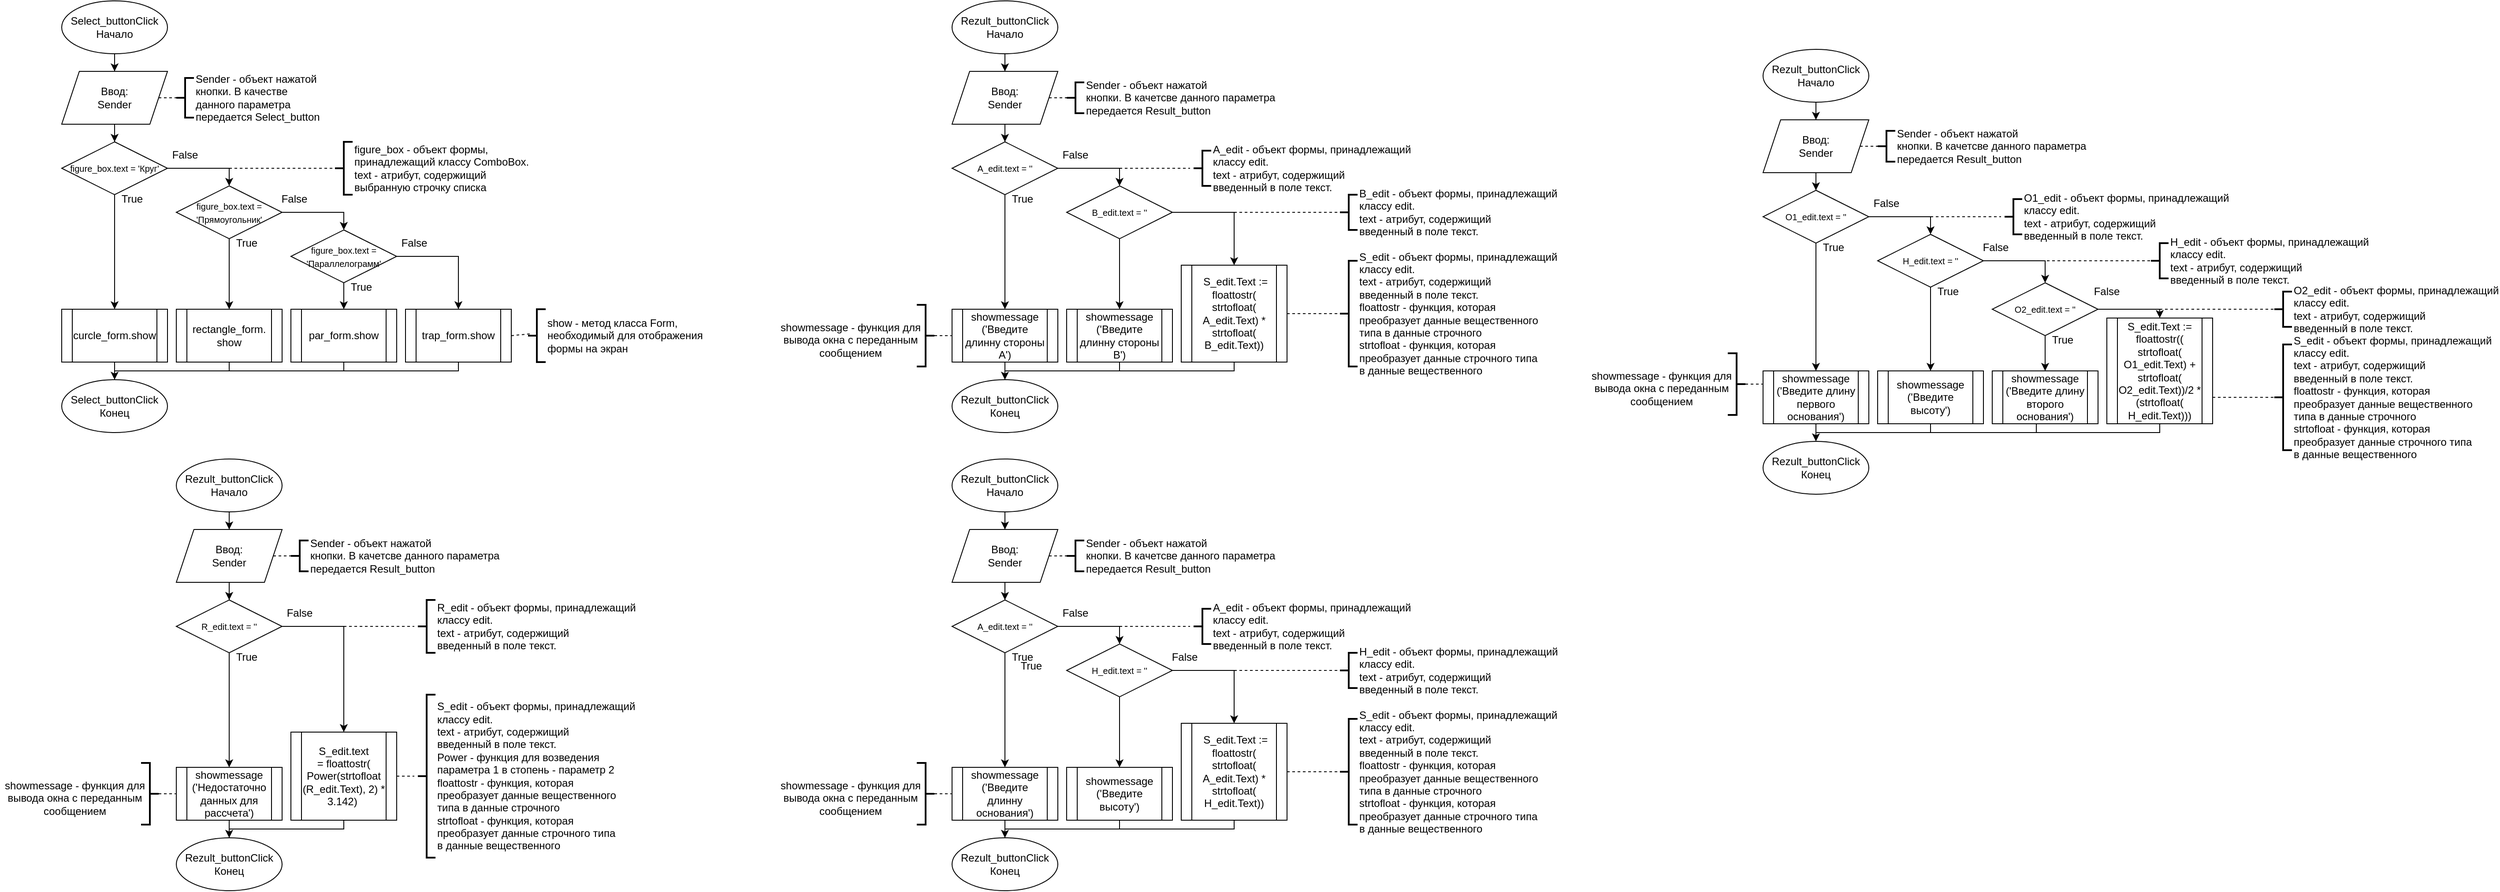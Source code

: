 <mxfile version="26.2.14">
  <diagram name="Страница — 1" id="cupCCccS1YEyiFri0duE">
    <mxGraphModel dx="1158" dy="689" grid="0" gridSize="10" guides="1" tooltips="1" connect="1" arrows="1" fold="1" page="0" pageScale="1" pageWidth="827" pageHeight="1169" math="0" shadow="0">
      <root>
        <mxCell id="0" />
        <mxCell id="1" parent="0" />
        <mxCell id="XNoCePa_uk9UZ-l07Zhv-4" value="" style="edgeStyle=orthogonalEdgeStyle;rounded=0;orthogonalLoop=1;jettySize=auto;html=1;" edge="1" parent="1" source="XNoCePa_uk9UZ-l07Zhv-1" target="XNoCePa_uk9UZ-l07Zhv-3">
          <mxGeometry relative="1" as="geometry" />
        </mxCell>
        <mxCell id="XNoCePa_uk9UZ-l07Zhv-1" value="Select_buttonClick&lt;div&gt;Начало&lt;/div&gt;" style="ellipse;whiteSpace=wrap;html=1;" vertex="1" parent="1">
          <mxGeometry x="80" y="40" width="120" height="60" as="geometry" />
        </mxCell>
        <mxCell id="XNoCePa_uk9UZ-l07Zhv-8" value="" style="edgeStyle=orthogonalEdgeStyle;rounded=0;orthogonalLoop=1;jettySize=auto;html=1;" edge="1" parent="1" source="XNoCePa_uk9UZ-l07Zhv-3" target="XNoCePa_uk9UZ-l07Zhv-7">
          <mxGeometry relative="1" as="geometry" />
        </mxCell>
        <mxCell id="XNoCePa_uk9UZ-l07Zhv-3" value="Ввод:&lt;div&gt;Sender&lt;/div&gt;" style="shape=parallelogram;perimeter=parallelogramPerimeter;whiteSpace=wrap;html=1;fixedSize=1;" vertex="1" parent="1">
          <mxGeometry x="80" y="120" width="120" height="60" as="geometry" />
        </mxCell>
        <mxCell id="XNoCePa_uk9UZ-l07Zhv-5" value="Sender - объект нажатой&lt;div&gt;кнопки. В качестве&lt;/div&gt;&lt;div&gt;данного параметра&amp;nbsp;&lt;/div&gt;&lt;div&gt;передается Select_button&lt;/div&gt;" style="strokeWidth=2;html=1;shape=mxgraph.flowchart.annotation_2;align=left;labelPosition=right;pointerEvents=1;" vertex="1" parent="1">
          <mxGeometry x="210" y="127.5" width="20" height="45" as="geometry" />
        </mxCell>
        <mxCell id="XNoCePa_uk9UZ-l07Zhv-6" value="" style="endArrow=none;dashed=1;html=1;rounded=0;exitX=1;exitY=0.5;exitDx=0;exitDy=0;entryX=0;entryY=0.5;entryDx=0;entryDy=0;entryPerimeter=0;" edge="1" parent="1" source="XNoCePa_uk9UZ-l07Zhv-3" target="XNoCePa_uk9UZ-l07Zhv-5">
          <mxGeometry width="50" height="50" relative="1" as="geometry">
            <mxPoint x="170" y="210" as="sourcePoint" />
            <mxPoint x="220" y="160" as="targetPoint" />
          </mxGeometry>
        </mxCell>
        <mxCell id="XNoCePa_uk9UZ-l07Zhv-7" value="&lt;font style=&quot;font-size: 10px;&quot;&gt;figure_box.text = &#39;Круг&#39;&lt;/font&gt;" style="rhombus;whiteSpace=wrap;html=1;" vertex="1" parent="1">
          <mxGeometry x="80" y="200" width="120" height="60" as="geometry" />
        </mxCell>
        <mxCell id="XNoCePa_uk9UZ-l07Zhv-20" value="" style="edgeStyle=orthogonalEdgeStyle;rounded=0;orthogonalLoop=1;jettySize=auto;html=1;" edge="1" parent="1" source="XNoCePa_uk9UZ-l07Zhv-11" target="XNoCePa_uk9UZ-l07Zhv-18">
          <mxGeometry relative="1" as="geometry" />
        </mxCell>
        <mxCell id="XNoCePa_uk9UZ-l07Zhv-11" value="&lt;font style=&quot;font-size: 10px;&quot;&gt;figure_box.text = &#39;Прямоугольник&#39;&lt;/font&gt;" style="rhombus;whiteSpace=wrap;html=1;" vertex="1" parent="1">
          <mxGeometry x="210" y="250" width="120" height="60" as="geometry" />
        </mxCell>
        <mxCell id="XNoCePa_uk9UZ-l07Zhv-21" value="" style="edgeStyle=orthogonalEdgeStyle;rounded=0;orthogonalLoop=1;jettySize=auto;html=1;" edge="1" parent="1" source="XNoCePa_uk9UZ-l07Zhv-12" target="XNoCePa_uk9UZ-l07Zhv-14">
          <mxGeometry relative="1" as="geometry" />
        </mxCell>
        <mxCell id="XNoCePa_uk9UZ-l07Zhv-12" value="&lt;font style=&quot;font-size: 10px;&quot;&gt;figure_box.text = &#39;Параллелограмм&#39;&lt;/font&gt;" style="rhombus;whiteSpace=wrap;html=1;" vertex="1" parent="1">
          <mxGeometry x="340" y="300" width="120" height="60" as="geometry" />
        </mxCell>
        <mxCell id="XNoCePa_uk9UZ-l07Zhv-14" value="par_form.show" style="shape=process;whiteSpace=wrap;html=1;backgroundOutline=1;" vertex="1" parent="1">
          <mxGeometry x="340" y="390" width="120" height="60" as="geometry" />
        </mxCell>
        <mxCell id="XNoCePa_uk9UZ-l07Zhv-15" value="" style="endArrow=classic;html=1;rounded=0;entryX=0.5;entryY=0;entryDx=0;entryDy=0;exitX=1;exitY=0.5;exitDx=0;exitDy=0;" edge="1" parent="1" source="XNoCePa_uk9UZ-l07Zhv-7" target="XNoCePa_uk9UZ-l07Zhv-11">
          <mxGeometry width="50" height="50" relative="1" as="geometry">
            <mxPoint x="210" y="230" as="sourcePoint" />
            <mxPoint x="260" y="180" as="targetPoint" />
            <Array as="points">
              <mxPoint x="270" y="230" />
            </Array>
          </mxGeometry>
        </mxCell>
        <mxCell id="XNoCePa_uk9UZ-l07Zhv-16" value="" style="endArrow=classic;html=1;rounded=0;entryX=0.5;entryY=0;entryDx=0;entryDy=0;exitX=1;exitY=0.5;exitDx=0;exitDy=0;" edge="1" parent="1" source="XNoCePa_uk9UZ-l07Zhv-11" target="XNoCePa_uk9UZ-l07Zhv-12">
          <mxGeometry width="50" height="50" relative="1" as="geometry">
            <mxPoint x="340" y="280" as="sourcePoint" />
            <mxPoint x="390" y="230" as="targetPoint" />
            <Array as="points">
              <mxPoint x="400" y="280" />
            </Array>
          </mxGeometry>
        </mxCell>
        <mxCell id="XNoCePa_uk9UZ-l07Zhv-17" value="trap_form.show" style="shape=process;whiteSpace=wrap;html=1;backgroundOutline=1;" vertex="1" parent="1">
          <mxGeometry x="470" y="390" width="120" height="60" as="geometry" />
        </mxCell>
        <mxCell id="XNoCePa_uk9UZ-l07Zhv-18" value="rectangle_form.&lt;div&gt;show&lt;/div&gt;" style="shape=process;whiteSpace=wrap;html=1;backgroundOutline=1;" vertex="1" parent="1">
          <mxGeometry x="210" y="390" width="120" height="60" as="geometry" />
        </mxCell>
        <mxCell id="XNoCePa_uk9UZ-l07Zhv-31" value="" style="edgeStyle=orthogonalEdgeStyle;rounded=0;orthogonalLoop=1;jettySize=auto;html=1;" edge="1" parent="1" source="XNoCePa_uk9UZ-l07Zhv-19" target="XNoCePa_uk9UZ-l07Zhv-30">
          <mxGeometry relative="1" as="geometry" />
        </mxCell>
        <mxCell id="XNoCePa_uk9UZ-l07Zhv-19" value="curcle_form.show" style="shape=process;whiteSpace=wrap;html=1;backgroundOutline=1;" vertex="1" parent="1">
          <mxGeometry x="80" y="390" width="120" height="60" as="geometry" />
        </mxCell>
        <mxCell id="XNoCePa_uk9UZ-l07Zhv-22" value="" style="endArrow=classic;html=1;rounded=0;entryX=0.5;entryY=0;entryDx=0;entryDy=0;" edge="1" parent="1" target="XNoCePa_uk9UZ-l07Zhv-19">
          <mxGeometry width="50" height="50" relative="1" as="geometry">
            <mxPoint x="140" y="260" as="sourcePoint" />
            <mxPoint x="190" y="210" as="targetPoint" />
          </mxGeometry>
        </mxCell>
        <mxCell id="XNoCePa_uk9UZ-l07Zhv-23" value="" style="endArrow=classic;html=1;rounded=0;entryX=0.5;entryY=0;entryDx=0;entryDy=0;" edge="1" parent="1" target="XNoCePa_uk9UZ-l07Zhv-17">
          <mxGeometry width="50" height="50" relative="1" as="geometry">
            <mxPoint x="460" y="330" as="sourcePoint" />
            <mxPoint x="510" y="280" as="targetPoint" />
            <Array as="points">
              <mxPoint x="530" y="330" />
            </Array>
          </mxGeometry>
        </mxCell>
        <mxCell id="XNoCePa_uk9UZ-l07Zhv-24" value="True" style="text;html=1;align=center;verticalAlign=middle;whiteSpace=wrap;rounded=0;" vertex="1" parent="1">
          <mxGeometry x="130" y="250" width="60" height="30" as="geometry" />
        </mxCell>
        <mxCell id="XNoCePa_uk9UZ-l07Zhv-25" value="True" style="text;html=1;align=center;verticalAlign=middle;whiteSpace=wrap;rounded=0;" vertex="1" parent="1">
          <mxGeometry x="260" y="300" width="60" height="30" as="geometry" />
        </mxCell>
        <mxCell id="XNoCePa_uk9UZ-l07Zhv-26" value="True" style="text;html=1;align=center;verticalAlign=middle;whiteSpace=wrap;rounded=0;" vertex="1" parent="1">
          <mxGeometry x="390" y="350" width="60" height="30" as="geometry" />
        </mxCell>
        <mxCell id="XNoCePa_uk9UZ-l07Zhv-27" value="False" style="text;html=1;align=center;verticalAlign=middle;whiteSpace=wrap;rounded=0;" vertex="1" parent="1">
          <mxGeometry x="190" y="200" width="60" height="30" as="geometry" />
        </mxCell>
        <mxCell id="XNoCePa_uk9UZ-l07Zhv-28" value="False" style="text;html=1;align=center;verticalAlign=middle;whiteSpace=wrap;rounded=0;" vertex="1" parent="1">
          <mxGeometry x="314" y="250" width="60" height="30" as="geometry" />
        </mxCell>
        <mxCell id="XNoCePa_uk9UZ-l07Zhv-29" value="False" style="text;html=1;align=center;verticalAlign=middle;whiteSpace=wrap;rounded=0;" vertex="1" parent="1">
          <mxGeometry x="450" y="300" width="60" height="30" as="geometry" />
        </mxCell>
        <mxCell id="XNoCePa_uk9UZ-l07Zhv-30" value="Select_buttonClick&lt;div&gt;Конец&lt;/div&gt;" style="ellipse;whiteSpace=wrap;html=1;" vertex="1" parent="1">
          <mxGeometry x="80" y="470" width="120" height="60" as="geometry" />
        </mxCell>
        <mxCell id="XNoCePa_uk9UZ-l07Zhv-32" value="" style="endArrow=none;html=1;rounded=0;" edge="1" parent="1">
          <mxGeometry width="50" height="50" relative="1" as="geometry">
            <mxPoint x="140" y="460" as="sourcePoint" />
            <mxPoint x="530" y="450" as="targetPoint" />
            <Array as="points">
              <mxPoint x="530" y="460" />
            </Array>
          </mxGeometry>
        </mxCell>
        <mxCell id="XNoCePa_uk9UZ-l07Zhv-33" value="" style="endArrow=none;html=1;rounded=0;" edge="1" parent="1">
          <mxGeometry width="50" height="50" relative="1" as="geometry">
            <mxPoint x="270" y="460" as="sourcePoint" />
            <mxPoint x="270" y="450" as="targetPoint" />
          </mxGeometry>
        </mxCell>
        <mxCell id="XNoCePa_uk9UZ-l07Zhv-34" value="" style="endArrow=none;html=1;rounded=0;" edge="1" parent="1">
          <mxGeometry width="50" height="50" relative="1" as="geometry">
            <mxPoint x="400" y="460" as="sourcePoint" />
            <mxPoint x="400" y="450" as="targetPoint" />
          </mxGeometry>
        </mxCell>
        <mxCell id="XNoCePa_uk9UZ-l07Zhv-35" value="figure_box - объект формы,&amp;nbsp;&lt;div&gt;&lt;span style=&quot;background-color: transparent; color: light-dark(rgb(0, 0, 0), rgb(255, 255, 255));&quot;&gt;принадлежащий классу ComboBox.&lt;/span&gt;&lt;div&gt;text - атрибут, содержищий&lt;/div&gt;&lt;div&gt;выбранную строчку списка&lt;/div&gt;&lt;/div&gt;" style="strokeWidth=2;html=1;shape=mxgraph.flowchart.annotation_2;align=left;labelPosition=right;pointerEvents=1;" vertex="1" parent="1">
          <mxGeometry x="390" y="200" width="20" height="60" as="geometry" />
        </mxCell>
        <mxCell id="XNoCePa_uk9UZ-l07Zhv-36" value="" style="endArrow=none;dashed=1;html=1;rounded=0;" edge="1" parent="1">
          <mxGeometry width="50" height="50" relative="1" as="geometry">
            <mxPoint x="270" y="230" as="sourcePoint" />
            <mxPoint x="390" y="230" as="targetPoint" />
          </mxGeometry>
        </mxCell>
        <mxCell id="XNoCePa_uk9UZ-l07Zhv-37" value="show - метод класса Form,&lt;div&gt;необходимый для отображения&lt;/div&gt;&lt;div&gt;формы на экран&lt;/div&gt;" style="strokeWidth=2;html=1;shape=mxgraph.flowchart.annotation_2;align=left;labelPosition=right;pointerEvents=1;" vertex="1" parent="1">
          <mxGeometry x="609" y="390" width="20" height="60" as="geometry" />
        </mxCell>
        <mxCell id="XNoCePa_uk9UZ-l07Zhv-38" value="" style="edgeStyle=orthogonalEdgeStyle;rounded=0;orthogonalLoop=1;jettySize=auto;html=1;" edge="1" parent="1" source="XNoCePa_uk9UZ-l07Zhv-39" target="XNoCePa_uk9UZ-l07Zhv-41">
          <mxGeometry relative="1" as="geometry" />
        </mxCell>
        <mxCell id="XNoCePa_uk9UZ-l07Zhv-39" value="Rezult_buttonClick&lt;br&gt;&lt;div&gt;Начало&lt;/div&gt;" style="ellipse;whiteSpace=wrap;html=1;" vertex="1" parent="1">
          <mxGeometry x="210" y="560" width="120" height="60" as="geometry" />
        </mxCell>
        <mxCell id="XNoCePa_uk9UZ-l07Zhv-40" value="" style="edgeStyle=orthogonalEdgeStyle;rounded=0;orthogonalLoop=1;jettySize=auto;html=1;" edge="1" parent="1" source="XNoCePa_uk9UZ-l07Zhv-41" target="XNoCePa_uk9UZ-l07Zhv-44">
          <mxGeometry relative="1" as="geometry" />
        </mxCell>
        <mxCell id="XNoCePa_uk9UZ-l07Zhv-41" value="Ввод:&lt;div&gt;Sender&lt;/div&gt;" style="shape=parallelogram;perimeter=parallelogramPerimeter;whiteSpace=wrap;html=1;fixedSize=1;" vertex="1" parent="1">
          <mxGeometry x="210" y="640" width="120" height="60" as="geometry" />
        </mxCell>
        <mxCell id="XNoCePa_uk9UZ-l07Zhv-42" value="Sender - объект нажатой&lt;div&gt;кнопки. В качетсве данного параметра&amp;nbsp;&lt;/div&gt;&lt;div&gt;передается Result_button&lt;/div&gt;" style="strokeWidth=2;html=1;shape=mxgraph.flowchart.annotation_2;align=left;labelPosition=right;pointerEvents=1;" vertex="1" parent="1">
          <mxGeometry x="340" y="652.5" width="20" height="35" as="geometry" />
        </mxCell>
        <mxCell id="XNoCePa_uk9UZ-l07Zhv-43" value="" style="endArrow=none;dashed=1;html=1;rounded=0;exitX=1;exitY=0.5;exitDx=0;exitDy=0;entryX=0;entryY=0.5;entryDx=0;entryDy=0;entryPerimeter=0;" edge="1" parent="1" source="XNoCePa_uk9UZ-l07Zhv-41" target="XNoCePa_uk9UZ-l07Zhv-42">
          <mxGeometry width="50" height="50" relative="1" as="geometry">
            <mxPoint x="300" y="730" as="sourcePoint" />
            <mxPoint x="350" y="680" as="targetPoint" />
          </mxGeometry>
        </mxCell>
        <mxCell id="XNoCePa_uk9UZ-l07Zhv-44" value="&lt;font style=&quot;font-size: 10px;&quot;&gt;R_edit.text = &#39;&#39;&lt;/font&gt;" style="rhombus;whiteSpace=wrap;html=1;" vertex="1" parent="1">
          <mxGeometry x="210" y="720" width="120" height="60" as="geometry" />
        </mxCell>
        <mxCell id="XNoCePa_uk9UZ-l07Zhv-53" value="S_edit.text =&amp;nbsp;floattostr(&lt;div&gt;Power(strtofloat&lt;/div&gt;&lt;div&gt;(R_edit.Text), 2) * 3.142)&amp;nbsp;&lt;/div&gt;" style="shape=process;whiteSpace=wrap;html=1;backgroundOutline=1;" vertex="1" parent="1">
          <mxGeometry x="340" y="870" width="120" height="100" as="geometry" />
        </mxCell>
        <mxCell id="XNoCePa_uk9UZ-l07Zhv-54" value="" style="edgeStyle=orthogonalEdgeStyle;rounded=0;orthogonalLoop=1;jettySize=auto;html=1;" edge="1" parent="1" source="XNoCePa_uk9UZ-l07Zhv-55" target="XNoCePa_uk9UZ-l07Zhv-64">
          <mxGeometry relative="1" as="geometry" />
        </mxCell>
        <mxCell id="XNoCePa_uk9UZ-l07Zhv-55" value="showmessage&lt;div&gt;(&#39;Недостаточно данных для рассчета&#39;)&lt;/div&gt;" style="shape=process;whiteSpace=wrap;html=1;backgroundOutline=1;" vertex="1" parent="1">
          <mxGeometry x="210" y="910" width="120" height="60" as="geometry" />
        </mxCell>
        <mxCell id="XNoCePa_uk9UZ-l07Zhv-56" value="" style="endArrow=classic;html=1;rounded=0;entryX=0.5;entryY=0;entryDx=0;entryDy=0;" edge="1" parent="1" target="XNoCePa_uk9UZ-l07Zhv-55">
          <mxGeometry width="50" height="50" relative="1" as="geometry">
            <mxPoint x="270" y="780" as="sourcePoint" />
            <mxPoint x="320" y="730" as="targetPoint" />
          </mxGeometry>
        </mxCell>
        <mxCell id="XNoCePa_uk9UZ-l07Zhv-58" value="True" style="text;html=1;align=center;verticalAlign=middle;whiteSpace=wrap;rounded=0;" vertex="1" parent="1">
          <mxGeometry x="260" y="770" width="60" height="30" as="geometry" />
        </mxCell>
        <mxCell id="XNoCePa_uk9UZ-l07Zhv-61" value="False" style="text;html=1;align=center;verticalAlign=middle;whiteSpace=wrap;rounded=0;" vertex="1" parent="1">
          <mxGeometry x="320" y="720" width="60" height="30" as="geometry" />
        </mxCell>
        <mxCell id="XNoCePa_uk9UZ-l07Zhv-64" value="Rezult_buttonClick&lt;br&gt;&lt;div&gt;Конец&lt;/div&gt;" style="ellipse;whiteSpace=wrap;html=1;" vertex="1" parent="1">
          <mxGeometry x="210" y="990" width="120" height="60" as="geometry" />
        </mxCell>
        <mxCell id="XNoCePa_uk9UZ-l07Zhv-66" value="" style="endArrow=none;html=1;rounded=0;" edge="1" parent="1">
          <mxGeometry width="50" height="50" relative="1" as="geometry">
            <mxPoint x="270" y="980" as="sourcePoint" />
            <mxPoint x="400" y="970" as="targetPoint" />
            <Array as="points">
              <mxPoint x="400" y="980" />
            </Array>
          </mxGeometry>
        </mxCell>
        <mxCell id="XNoCePa_uk9UZ-l07Zhv-71" value="&lt;div&gt;R_edit - объект формы, принадлежащий&lt;/div&gt;&lt;div&gt;классу edit.&lt;/div&gt;&lt;div&gt;text - атрибут, содержищий&lt;/div&gt;&lt;div&gt;введенный в поле текст.&lt;/div&gt;" style="strokeWidth=2;html=1;shape=mxgraph.flowchart.annotation_2;align=left;labelPosition=right;pointerEvents=1;" vertex="1" parent="1">
          <mxGeometry x="484" y="720" width="20" height="60" as="geometry" />
        </mxCell>
        <mxCell id="XNoCePa_uk9UZ-l07Zhv-72" value="" style="endArrow=none;dashed=1;html=1;rounded=0;" edge="1" parent="1">
          <mxGeometry width="50" height="50" relative="1" as="geometry">
            <mxPoint x="400" y="750" as="sourcePoint" />
            <mxPoint x="480" y="750" as="targetPoint" />
          </mxGeometry>
        </mxCell>
        <mxCell id="XNoCePa_uk9UZ-l07Zhv-73" value="" style="endArrow=classic;html=1;rounded=0;entryX=0.5;entryY=0;entryDx=0;entryDy=0;" edge="1" parent="1" target="XNoCePa_uk9UZ-l07Zhv-53">
          <mxGeometry width="50" height="50" relative="1" as="geometry">
            <mxPoint x="330" y="750" as="sourcePoint" />
            <mxPoint x="380" y="700" as="targetPoint" />
            <Array as="points">
              <mxPoint x="400" y="750" />
            </Array>
          </mxGeometry>
        </mxCell>
        <mxCell id="XNoCePa_uk9UZ-l07Zhv-75" value="&lt;div&gt;S_edit - объект формы, принадлежащий&lt;/div&gt;&lt;div&gt;классу edit.&lt;/div&gt;&lt;div&gt;text - атрибут, содержищий&lt;/div&gt;&lt;div&gt;введенный в поле текст.&lt;/div&gt;&lt;div&gt;Power - функция для возведения&lt;/div&gt;&lt;div&gt;параметра 1 в стопень - параметр 2&lt;/div&gt;&lt;div&gt;floattostr - функция, которая&lt;/div&gt;&lt;div&gt;преобразует данные вещественного&lt;/div&gt;&lt;div&gt;типа в данные строчного&lt;/div&gt;&lt;div&gt;strtofloat - функция, которая&lt;/div&gt;&lt;div&gt;преобразует данные строчного типа&lt;/div&gt;&lt;div&gt;в данные вещественного&lt;/div&gt;" style="strokeWidth=2;html=1;shape=mxgraph.flowchart.annotation_2;align=left;labelPosition=right;pointerEvents=1;" vertex="1" parent="1">
          <mxGeometry x="484" y="827.5" width="20" height="185" as="geometry" />
        </mxCell>
        <mxCell id="XNoCePa_uk9UZ-l07Zhv-76" value="" style="endArrow=none;dashed=1;html=1;rounded=0;exitX=1;exitY=0.5;exitDx=0;exitDy=0;" edge="1" parent="1" source="XNoCePa_uk9UZ-l07Zhv-53">
          <mxGeometry width="50" height="50" relative="1" as="geometry">
            <mxPoint x="430" y="970" as="sourcePoint" />
            <mxPoint x="480" y="920" as="targetPoint" />
          </mxGeometry>
        </mxCell>
        <mxCell id="XNoCePa_uk9UZ-l07Zhv-78" value="" style="strokeWidth=2;html=1;shape=mxgraph.flowchart.annotation_2;align=left;labelPosition=right;pointerEvents=1;direction=west;" vertex="1" parent="1">
          <mxGeometry x="170" y="905" width="20" height="70" as="geometry" />
        </mxCell>
        <mxCell id="XNoCePa_uk9UZ-l07Zhv-79" value="" style="endArrow=none;dashed=1;html=1;rounded=0;exitX=0;exitY=0.5;exitDx=0;exitDy=0;exitPerimeter=0;" edge="1" parent="1" source="XNoCePa_uk9UZ-l07Zhv-78">
          <mxGeometry width="50" height="50" relative="1" as="geometry">
            <mxPoint x="160" y="990" as="sourcePoint" />
            <mxPoint x="210" y="940" as="targetPoint" />
          </mxGeometry>
        </mxCell>
        <mxCell id="XNoCePa_uk9UZ-l07Zhv-80" value="showmessage - функция для вывода окна с переданным сообщением" style="text;html=1;align=center;verticalAlign=middle;whiteSpace=wrap;rounded=0;" vertex="1" parent="1">
          <mxGeometry x="10" y="915" width="170" height="60" as="geometry" />
        </mxCell>
        <mxCell id="XNoCePa_uk9UZ-l07Zhv-83" value="" style="edgeStyle=orthogonalEdgeStyle;rounded=0;orthogonalLoop=1;jettySize=auto;html=1;" edge="1" parent="1" source="XNoCePa_uk9UZ-l07Zhv-84" target="XNoCePa_uk9UZ-l07Zhv-86">
          <mxGeometry relative="1" as="geometry" />
        </mxCell>
        <mxCell id="XNoCePa_uk9UZ-l07Zhv-84" value="Rezult_buttonClick&lt;br&gt;&lt;div&gt;Начало&lt;/div&gt;" style="ellipse;whiteSpace=wrap;html=1;" vertex="1" parent="1">
          <mxGeometry x="1090" y="40" width="120" height="60" as="geometry" />
        </mxCell>
        <mxCell id="XNoCePa_uk9UZ-l07Zhv-85" value="" style="edgeStyle=orthogonalEdgeStyle;rounded=0;orthogonalLoop=1;jettySize=auto;html=1;" edge="1" parent="1" source="XNoCePa_uk9UZ-l07Zhv-86" target="XNoCePa_uk9UZ-l07Zhv-89">
          <mxGeometry relative="1" as="geometry" />
        </mxCell>
        <mxCell id="XNoCePa_uk9UZ-l07Zhv-86" value="Ввод:&lt;div&gt;Sender&lt;/div&gt;" style="shape=parallelogram;perimeter=parallelogramPerimeter;whiteSpace=wrap;html=1;fixedSize=1;" vertex="1" parent="1">
          <mxGeometry x="1090" y="120" width="120" height="60" as="geometry" />
        </mxCell>
        <mxCell id="XNoCePa_uk9UZ-l07Zhv-87" value="Sender - объект нажатой&lt;div&gt;кнопки. В качетсве данного параметра&amp;nbsp;&lt;/div&gt;&lt;div&gt;передается Result_button&lt;/div&gt;" style="strokeWidth=2;html=1;shape=mxgraph.flowchart.annotation_2;align=left;labelPosition=right;pointerEvents=1;" vertex="1" parent="1">
          <mxGeometry x="1220" y="132.5" width="20" height="35" as="geometry" />
        </mxCell>
        <mxCell id="XNoCePa_uk9UZ-l07Zhv-88" value="" style="endArrow=none;dashed=1;html=1;rounded=0;exitX=1;exitY=0.5;exitDx=0;exitDy=0;entryX=0;entryY=0.5;entryDx=0;entryDy=0;entryPerimeter=0;" edge="1" parent="1" source="XNoCePa_uk9UZ-l07Zhv-86" target="XNoCePa_uk9UZ-l07Zhv-87">
          <mxGeometry width="50" height="50" relative="1" as="geometry">
            <mxPoint x="1180" y="210" as="sourcePoint" />
            <mxPoint x="1230" y="160" as="targetPoint" />
          </mxGeometry>
        </mxCell>
        <mxCell id="XNoCePa_uk9UZ-l07Zhv-89" value="&lt;font style=&quot;font-size: 10px;&quot;&gt;A_edit.text = &#39;&#39;&lt;/font&gt;" style="rhombus;whiteSpace=wrap;html=1;" vertex="1" parent="1">
          <mxGeometry x="1090" y="200" width="120" height="60" as="geometry" />
        </mxCell>
        <mxCell id="XNoCePa_uk9UZ-l07Zhv-91" value="" style="edgeStyle=orthogonalEdgeStyle;rounded=0;orthogonalLoop=1;jettySize=auto;html=1;" edge="1" parent="1" source="XNoCePa_uk9UZ-l07Zhv-92" target="XNoCePa_uk9UZ-l07Zhv-96">
          <mxGeometry relative="1" as="geometry" />
        </mxCell>
        <mxCell id="XNoCePa_uk9UZ-l07Zhv-92" value="showmessage&lt;div&gt;(&#39;Введите длинну стороны А&#39;)&lt;/div&gt;" style="shape=process;whiteSpace=wrap;html=1;backgroundOutline=1;" vertex="1" parent="1">
          <mxGeometry x="1090" y="390" width="120" height="60" as="geometry" />
        </mxCell>
        <mxCell id="XNoCePa_uk9UZ-l07Zhv-93" value="" style="endArrow=classic;html=1;rounded=0;entryX=0.5;entryY=0;entryDx=0;entryDy=0;" edge="1" parent="1" target="XNoCePa_uk9UZ-l07Zhv-92">
          <mxGeometry width="50" height="50" relative="1" as="geometry">
            <mxPoint x="1150" y="260" as="sourcePoint" />
            <mxPoint x="1200" y="210" as="targetPoint" />
          </mxGeometry>
        </mxCell>
        <mxCell id="XNoCePa_uk9UZ-l07Zhv-94" value="True" style="text;html=1;align=center;verticalAlign=middle;whiteSpace=wrap;rounded=0;" vertex="1" parent="1">
          <mxGeometry x="1140" y="250" width="60" height="30" as="geometry" />
        </mxCell>
        <mxCell id="XNoCePa_uk9UZ-l07Zhv-95" value="False" style="text;html=1;align=center;verticalAlign=middle;whiteSpace=wrap;rounded=0;" vertex="1" parent="1">
          <mxGeometry x="1200" y="200" width="60" height="30" as="geometry" />
        </mxCell>
        <mxCell id="XNoCePa_uk9UZ-l07Zhv-96" value="Rezult_buttonClick&lt;br&gt;&lt;div&gt;Конец&lt;/div&gt;" style="ellipse;whiteSpace=wrap;html=1;" vertex="1" parent="1">
          <mxGeometry x="1090" y="470" width="120" height="60" as="geometry" />
        </mxCell>
        <mxCell id="XNoCePa_uk9UZ-l07Zhv-97" value="" style="endArrow=none;html=1;rounded=0;" edge="1" parent="1">
          <mxGeometry width="50" height="50" relative="1" as="geometry">
            <mxPoint x="1150" y="460" as="sourcePoint" />
            <mxPoint x="1280" y="450" as="targetPoint" />
            <Array as="points">
              <mxPoint x="1280" y="460" />
            </Array>
          </mxGeometry>
        </mxCell>
        <mxCell id="XNoCePa_uk9UZ-l07Zhv-98" value="&lt;div&gt;A_edit - объект формы, принадлежащий&lt;/div&gt;&lt;div&gt;классу edit.&lt;/div&gt;&lt;div&gt;text - атрибут, содержищий&lt;/div&gt;&lt;div&gt;введенный в поле текст.&lt;/div&gt;" style="strokeWidth=2;html=1;shape=mxgraph.flowchart.annotation_2;align=left;labelPosition=right;pointerEvents=1;" vertex="1" parent="1">
          <mxGeometry x="1364" y="210" width="20" height="40" as="geometry" />
        </mxCell>
        <mxCell id="XNoCePa_uk9UZ-l07Zhv-99" value="" style="endArrow=none;dashed=1;html=1;rounded=0;" edge="1" parent="1">
          <mxGeometry width="50" height="50" relative="1" as="geometry">
            <mxPoint x="1280" y="230" as="sourcePoint" />
            <mxPoint x="1360" y="230" as="targetPoint" />
          </mxGeometry>
        </mxCell>
        <mxCell id="XNoCePa_uk9UZ-l07Zhv-100" value="" style="endArrow=classic;html=1;rounded=0;" edge="1" parent="1">
          <mxGeometry width="50" height="50" relative="1" as="geometry">
            <mxPoint x="1210" y="230" as="sourcePoint" />
            <mxPoint x="1280" y="250" as="targetPoint" />
            <Array as="points">
              <mxPoint x="1280" y="230" />
            </Array>
          </mxGeometry>
        </mxCell>
        <mxCell id="XNoCePa_uk9UZ-l07Zhv-101" value="&lt;div&gt;S_edit - объект формы, принадлежащий&lt;/div&gt;&lt;div&gt;классу edit.&lt;/div&gt;&lt;div&gt;text - атрибут, содержищий&lt;/div&gt;&lt;div&gt;введенный в поле текст.&lt;/div&gt;&lt;div&gt;floattostr - функция, которая&lt;/div&gt;&lt;div&gt;преобразует данные вещественного&lt;/div&gt;&lt;div&gt;типа в данные строчного&lt;/div&gt;&lt;div&gt;strtofloat - функция, которая&lt;/div&gt;&lt;div&gt;преобразует данные строчного типа&lt;/div&gt;&lt;div&gt;в данные вещественного&lt;/div&gt;" style="strokeWidth=2;html=1;shape=mxgraph.flowchart.annotation_2;align=left;labelPosition=right;pointerEvents=1;" vertex="1" parent="1">
          <mxGeometry x="1530" y="335" width="20" height="120" as="geometry" />
        </mxCell>
        <mxCell id="XNoCePa_uk9UZ-l07Zhv-103" value="" style="strokeWidth=2;html=1;shape=mxgraph.flowchart.annotation_2;align=left;labelPosition=right;pointerEvents=1;direction=west;" vertex="1" parent="1">
          <mxGeometry x="1050" y="385" width="20" height="70" as="geometry" />
        </mxCell>
        <mxCell id="XNoCePa_uk9UZ-l07Zhv-104" value="" style="endArrow=none;dashed=1;html=1;rounded=0;exitX=0;exitY=0.5;exitDx=0;exitDy=0;exitPerimeter=0;" edge="1" parent="1" source="XNoCePa_uk9UZ-l07Zhv-103">
          <mxGeometry width="50" height="50" relative="1" as="geometry">
            <mxPoint x="1040" y="470" as="sourcePoint" />
            <mxPoint x="1090" y="420" as="targetPoint" />
          </mxGeometry>
        </mxCell>
        <mxCell id="XNoCePa_uk9UZ-l07Zhv-105" value="showmessage - функция для вывода окна с переданным сообщением" style="text;html=1;align=center;verticalAlign=middle;whiteSpace=wrap;rounded=0;" vertex="1" parent="1">
          <mxGeometry x="890" y="395" width="170" height="60" as="geometry" />
        </mxCell>
        <mxCell id="XNoCePa_uk9UZ-l07Zhv-108" value="" style="edgeStyle=orthogonalEdgeStyle;rounded=0;orthogonalLoop=1;jettySize=auto;html=1;" edge="1" parent="1" source="XNoCePa_uk9UZ-l07Zhv-106" target="XNoCePa_uk9UZ-l07Zhv-107">
          <mxGeometry relative="1" as="geometry" />
        </mxCell>
        <mxCell id="XNoCePa_uk9UZ-l07Zhv-106" value="&lt;font style=&quot;font-size: 10px;&quot;&gt;B_edit.text = &#39;&#39;&lt;/font&gt;" style="rhombus;whiteSpace=wrap;html=1;" vertex="1" parent="1">
          <mxGeometry x="1220" y="250" width="120" height="60" as="geometry" />
        </mxCell>
        <mxCell id="XNoCePa_uk9UZ-l07Zhv-107" value="showmessage&lt;div&gt;(&#39;Введите длинну стороны B&#39;)&lt;/div&gt;" style="shape=process;whiteSpace=wrap;html=1;backgroundOutline=1;" vertex="1" parent="1">
          <mxGeometry x="1220" y="390" width="120" height="60" as="geometry" />
        </mxCell>
        <mxCell id="XNoCePa_uk9UZ-l07Zhv-109" value="&lt;div&gt;B_edit - объект формы, принадлежащий&lt;/div&gt;&lt;div&gt;классу edit.&lt;/div&gt;&lt;div&gt;text - атрибут, содержищий&lt;/div&gt;&lt;div&gt;введенный в поле текст.&lt;/div&gt;" style="strokeWidth=2;html=1;shape=mxgraph.flowchart.annotation_2;align=left;labelPosition=right;pointerEvents=1;" vertex="1" parent="1">
          <mxGeometry x="1530" y="260" width="20" height="40" as="geometry" />
        </mxCell>
        <mxCell id="XNoCePa_uk9UZ-l07Zhv-110" value="&amp;nbsp;S_edit.Text := floattostr(&lt;div&gt;strtofloat(&lt;/div&gt;&lt;div&gt;A_edit.Text) * strtofloat(&lt;/div&gt;&lt;div&gt;B_edit.Text))&lt;/div&gt;" style="shape=process;whiteSpace=wrap;html=1;backgroundOutline=1;" vertex="1" parent="1">
          <mxGeometry x="1350" y="340" width="120" height="110" as="geometry" />
        </mxCell>
        <mxCell id="XNoCePa_uk9UZ-l07Zhv-111" value="" style="endArrow=classic;html=1;rounded=0;entryX=0.5;entryY=0;entryDx=0;entryDy=0;" edge="1" parent="1" target="XNoCePa_uk9UZ-l07Zhv-110">
          <mxGeometry width="50" height="50" relative="1" as="geometry">
            <mxPoint x="1340" y="280" as="sourcePoint" />
            <mxPoint x="1390" y="230" as="targetPoint" />
            <Array as="points">
              <mxPoint x="1410" y="280" />
            </Array>
          </mxGeometry>
        </mxCell>
        <mxCell id="XNoCePa_uk9UZ-l07Zhv-112" value="" style="endArrow=none;html=1;rounded=0;" edge="1" parent="1">
          <mxGeometry width="50" height="50" relative="1" as="geometry">
            <mxPoint x="1280" y="460" as="sourcePoint" />
            <mxPoint x="1410" y="450" as="targetPoint" />
            <Array as="points">
              <mxPoint x="1410" y="460" />
            </Array>
          </mxGeometry>
        </mxCell>
        <mxCell id="XNoCePa_uk9UZ-l07Zhv-113" value="" style="endArrow=none;dashed=1;html=1;rounded=0;" edge="1" parent="1">
          <mxGeometry width="50" height="50" relative="1" as="geometry">
            <mxPoint x="1410" y="280" as="sourcePoint" />
            <mxPoint x="1530" y="280" as="targetPoint" />
          </mxGeometry>
        </mxCell>
        <mxCell id="XNoCePa_uk9UZ-l07Zhv-114" value="" style="endArrow=none;dashed=1;html=1;rounded=0;entryX=0;entryY=0.5;entryDx=0;entryDy=0;entryPerimeter=0;exitX=1;exitY=0.5;exitDx=0;exitDy=0;" edge="1" parent="1" source="XNoCePa_uk9UZ-l07Zhv-110" target="XNoCePa_uk9UZ-l07Zhv-101">
          <mxGeometry width="50" height="50" relative="1" as="geometry">
            <mxPoint x="1430" y="450" as="sourcePoint" />
            <mxPoint x="1480" y="400" as="targetPoint" />
          </mxGeometry>
        </mxCell>
        <mxCell id="XNoCePa_uk9UZ-l07Zhv-115" value="" style="edgeStyle=orthogonalEdgeStyle;rounded=0;orthogonalLoop=1;jettySize=auto;html=1;" edge="1" parent="1" source="XNoCePa_uk9UZ-l07Zhv-116" target="XNoCePa_uk9UZ-l07Zhv-118">
          <mxGeometry relative="1" as="geometry" />
        </mxCell>
        <mxCell id="XNoCePa_uk9UZ-l07Zhv-116" value="Rezult_buttonClick&lt;br&gt;&lt;div&gt;Начало&lt;/div&gt;" style="ellipse;whiteSpace=wrap;html=1;" vertex="1" parent="1">
          <mxGeometry x="1090" y="560" width="120" height="60" as="geometry" />
        </mxCell>
        <mxCell id="XNoCePa_uk9UZ-l07Zhv-117" value="" style="edgeStyle=orthogonalEdgeStyle;rounded=0;orthogonalLoop=1;jettySize=auto;html=1;" edge="1" parent="1" source="XNoCePa_uk9UZ-l07Zhv-118" target="XNoCePa_uk9UZ-l07Zhv-121">
          <mxGeometry relative="1" as="geometry" />
        </mxCell>
        <mxCell id="XNoCePa_uk9UZ-l07Zhv-118" value="Ввод:&lt;div&gt;Sender&lt;/div&gt;" style="shape=parallelogram;perimeter=parallelogramPerimeter;whiteSpace=wrap;html=1;fixedSize=1;" vertex="1" parent="1">
          <mxGeometry x="1090" y="640" width="120" height="60" as="geometry" />
        </mxCell>
        <mxCell id="XNoCePa_uk9UZ-l07Zhv-119" value="Sender - объект нажатой&lt;div&gt;кнопки. В качетсве данного параметра&amp;nbsp;&lt;/div&gt;&lt;div&gt;передается Result_button&lt;/div&gt;" style="strokeWidth=2;html=1;shape=mxgraph.flowchart.annotation_2;align=left;labelPosition=right;pointerEvents=1;" vertex="1" parent="1">
          <mxGeometry x="1220" y="652.5" width="20" height="35" as="geometry" />
        </mxCell>
        <mxCell id="XNoCePa_uk9UZ-l07Zhv-120" value="" style="endArrow=none;dashed=1;html=1;rounded=0;exitX=1;exitY=0.5;exitDx=0;exitDy=0;entryX=0;entryY=0.5;entryDx=0;entryDy=0;entryPerimeter=0;" edge="1" parent="1" source="XNoCePa_uk9UZ-l07Zhv-118" target="XNoCePa_uk9UZ-l07Zhv-119">
          <mxGeometry width="50" height="50" relative="1" as="geometry">
            <mxPoint x="1180" y="730" as="sourcePoint" />
            <mxPoint x="1230" y="680" as="targetPoint" />
          </mxGeometry>
        </mxCell>
        <mxCell id="XNoCePa_uk9UZ-l07Zhv-121" value="&lt;font style=&quot;font-size: 10px;&quot;&gt;A_edit.text = &#39;&#39;&lt;/font&gt;" style="rhombus;whiteSpace=wrap;html=1;" vertex="1" parent="1">
          <mxGeometry x="1090" y="720" width="120" height="60" as="geometry" />
        </mxCell>
        <mxCell id="XNoCePa_uk9UZ-l07Zhv-122" value="" style="edgeStyle=orthogonalEdgeStyle;rounded=0;orthogonalLoop=1;jettySize=auto;html=1;" edge="1" parent="1" source="XNoCePa_uk9UZ-l07Zhv-123" target="XNoCePa_uk9UZ-l07Zhv-127">
          <mxGeometry relative="1" as="geometry" />
        </mxCell>
        <mxCell id="XNoCePa_uk9UZ-l07Zhv-123" value="showmessage&lt;div&gt;(&#39;Введите длинну основания&#39;)&lt;/div&gt;" style="shape=process;whiteSpace=wrap;html=1;backgroundOutline=1;" vertex="1" parent="1">
          <mxGeometry x="1090" y="910" width="120" height="60" as="geometry" />
        </mxCell>
        <mxCell id="XNoCePa_uk9UZ-l07Zhv-124" value="" style="endArrow=classic;html=1;rounded=0;entryX=0.5;entryY=0;entryDx=0;entryDy=0;" edge="1" parent="1" target="XNoCePa_uk9UZ-l07Zhv-123">
          <mxGeometry width="50" height="50" relative="1" as="geometry">
            <mxPoint x="1150" y="780" as="sourcePoint" />
            <mxPoint x="1200" y="730" as="targetPoint" />
          </mxGeometry>
        </mxCell>
        <mxCell id="XNoCePa_uk9UZ-l07Zhv-125" value="True" style="text;html=1;align=center;verticalAlign=middle;whiteSpace=wrap;rounded=0;" vertex="1" parent="1">
          <mxGeometry x="1140" y="770" width="60" height="30" as="geometry" />
        </mxCell>
        <mxCell id="XNoCePa_uk9UZ-l07Zhv-126" value="False" style="text;html=1;align=center;verticalAlign=middle;whiteSpace=wrap;rounded=0;" vertex="1" parent="1">
          <mxGeometry x="1200" y="720" width="60" height="30" as="geometry" />
        </mxCell>
        <mxCell id="XNoCePa_uk9UZ-l07Zhv-127" value="Rezult_buttonClick&lt;br&gt;&lt;div&gt;Конец&lt;/div&gt;" style="ellipse;whiteSpace=wrap;html=1;" vertex="1" parent="1">
          <mxGeometry x="1090" y="990" width="120" height="60" as="geometry" />
        </mxCell>
        <mxCell id="XNoCePa_uk9UZ-l07Zhv-128" value="" style="endArrow=none;html=1;rounded=0;" edge="1" parent="1">
          <mxGeometry width="50" height="50" relative="1" as="geometry">
            <mxPoint x="1150" y="980" as="sourcePoint" />
            <mxPoint x="1280" y="970" as="targetPoint" />
            <Array as="points">
              <mxPoint x="1280" y="980" />
            </Array>
          </mxGeometry>
        </mxCell>
        <mxCell id="XNoCePa_uk9UZ-l07Zhv-129" value="&lt;div&gt;A_edit - объект формы, принадлежащий&lt;/div&gt;&lt;div&gt;классу edit.&lt;/div&gt;&lt;div&gt;text - атрибут, содержищий&lt;/div&gt;&lt;div&gt;введенный в поле текст.&lt;/div&gt;" style="strokeWidth=2;html=1;shape=mxgraph.flowchart.annotation_2;align=left;labelPosition=right;pointerEvents=1;" vertex="1" parent="1">
          <mxGeometry x="1364" y="730" width="20" height="40" as="geometry" />
        </mxCell>
        <mxCell id="XNoCePa_uk9UZ-l07Zhv-130" value="" style="endArrow=none;dashed=1;html=1;rounded=0;" edge="1" parent="1">
          <mxGeometry width="50" height="50" relative="1" as="geometry">
            <mxPoint x="1280" y="750" as="sourcePoint" />
            <mxPoint x="1360" y="750" as="targetPoint" />
          </mxGeometry>
        </mxCell>
        <mxCell id="XNoCePa_uk9UZ-l07Zhv-131" value="" style="endArrow=classic;html=1;rounded=0;" edge="1" parent="1">
          <mxGeometry width="50" height="50" relative="1" as="geometry">
            <mxPoint x="1210" y="750" as="sourcePoint" />
            <mxPoint x="1280" y="770" as="targetPoint" />
            <Array as="points">
              <mxPoint x="1280" y="750" />
            </Array>
          </mxGeometry>
        </mxCell>
        <mxCell id="XNoCePa_uk9UZ-l07Zhv-132" value="&lt;div&gt;S_edit - объект формы, принадлежащий&lt;/div&gt;&lt;div&gt;классу edit.&lt;/div&gt;&lt;div&gt;text - атрибут, содержищий&lt;/div&gt;&lt;div&gt;введенный в поле текст.&lt;/div&gt;&lt;div&gt;floattostr - функция, которая&lt;/div&gt;&lt;div&gt;преобразует данные вещественного&lt;/div&gt;&lt;div&gt;типа в данные строчного&lt;/div&gt;&lt;div&gt;strtofloat - функция, которая&lt;/div&gt;&lt;div&gt;преобразует данные строчного типа&lt;/div&gt;&lt;div&gt;в данные вещественного&lt;/div&gt;" style="strokeWidth=2;html=1;shape=mxgraph.flowchart.annotation_2;align=left;labelPosition=right;pointerEvents=1;" vertex="1" parent="1">
          <mxGeometry x="1530" y="855" width="20" height="120" as="geometry" />
        </mxCell>
        <mxCell id="XNoCePa_uk9UZ-l07Zhv-133" value="" style="strokeWidth=2;html=1;shape=mxgraph.flowchart.annotation_2;align=left;labelPosition=right;pointerEvents=1;direction=west;" vertex="1" parent="1">
          <mxGeometry x="1050" y="905" width="20" height="70" as="geometry" />
        </mxCell>
        <mxCell id="XNoCePa_uk9UZ-l07Zhv-134" value="" style="endArrow=none;dashed=1;html=1;rounded=0;exitX=0;exitY=0.5;exitDx=0;exitDy=0;exitPerimeter=0;" edge="1" parent="1" source="XNoCePa_uk9UZ-l07Zhv-133">
          <mxGeometry width="50" height="50" relative="1" as="geometry">
            <mxPoint x="1040" y="990" as="sourcePoint" />
            <mxPoint x="1090" y="940" as="targetPoint" />
          </mxGeometry>
        </mxCell>
        <mxCell id="XNoCePa_uk9UZ-l07Zhv-135" value="showmessage - функция для вывода окна с переданным сообщением" style="text;html=1;align=center;verticalAlign=middle;whiteSpace=wrap;rounded=0;" vertex="1" parent="1">
          <mxGeometry x="890" y="915" width="170" height="60" as="geometry" />
        </mxCell>
        <mxCell id="XNoCePa_uk9UZ-l07Zhv-136" value="" style="edgeStyle=orthogonalEdgeStyle;rounded=0;orthogonalLoop=1;jettySize=auto;html=1;" edge="1" parent="1" source="XNoCePa_uk9UZ-l07Zhv-137" target="XNoCePa_uk9UZ-l07Zhv-138">
          <mxGeometry relative="1" as="geometry" />
        </mxCell>
        <mxCell id="XNoCePa_uk9UZ-l07Zhv-137" value="&lt;font style=&quot;font-size: 10px;&quot;&gt;H_edit.text = &#39;&#39;&lt;/font&gt;" style="rhombus;whiteSpace=wrap;html=1;" vertex="1" parent="1">
          <mxGeometry x="1220" y="770" width="120" height="60" as="geometry" />
        </mxCell>
        <mxCell id="XNoCePa_uk9UZ-l07Zhv-138" value="showmessage&lt;div&gt;(&#39;Введите высоту&#39;)&lt;/div&gt;" style="shape=process;whiteSpace=wrap;html=1;backgroundOutline=1;" vertex="1" parent="1">
          <mxGeometry x="1220" y="910" width="120" height="60" as="geometry" />
        </mxCell>
        <mxCell id="XNoCePa_uk9UZ-l07Zhv-139" value="&lt;div&gt;H_edit - объект формы, принадлежащий&lt;/div&gt;&lt;div&gt;классу edit.&lt;/div&gt;&lt;div&gt;text - атрибут, содержищий&lt;/div&gt;&lt;div&gt;введенный в поле текст.&lt;/div&gt;" style="strokeWidth=2;html=1;shape=mxgraph.flowchart.annotation_2;align=left;labelPosition=right;pointerEvents=1;" vertex="1" parent="1">
          <mxGeometry x="1530" y="780" width="20" height="40" as="geometry" />
        </mxCell>
        <mxCell id="XNoCePa_uk9UZ-l07Zhv-140" value="&amp;nbsp;S_edit.Text := floattostr(&lt;div&gt;strtofloat(&lt;/div&gt;&lt;div&gt;A_edit.Text) * strtofloat(&lt;/div&gt;&lt;div&gt;H_edit.Text))&lt;/div&gt;" style="shape=process;whiteSpace=wrap;html=1;backgroundOutline=1;" vertex="1" parent="1">
          <mxGeometry x="1350" y="860" width="120" height="110" as="geometry" />
        </mxCell>
        <mxCell id="XNoCePa_uk9UZ-l07Zhv-141" value="" style="endArrow=classic;html=1;rounded=0;entryX=0.5;entryY=0;entryDx=0;entryDy=0;" edge="1" parent="1" target="XNoCePa_uk9UZ-l07Zhv-140">
          <mxGeometry width="50" height="50" relative="1" as="geometry">
            <mxPoint x="1340" y="800" as="sourcePoint" />
            <mxPoint x="1390" y="750" as="targetPoint" />
            <Array as="points">
              <mxPoint x="1410" y="800" />
            </Array>
          </mxGeometry>
        </mxCell>
        <mxCell id="XNoCePa_uk9UZ-l07Zhv-142" value="" style="endArrow=none;html=1;rounded=0;" edge="1" parent="1">
          <mxGeometry width="50" height="50" relative="1" as="geometry">
            <mxPoint x="1280" y="980" as="sourcePoint" />
            <mxPoint x="1410" y="970" as="targetPoint" />
            <Array as="points">
              <mxPoint x="1410" y="980" />
            </Array>
          </mxGeometry>
        </mxCell>
        <mxCell id="XNoCePa_uk9UZ-l07Zhv-143" value="" style="endArrow=none;dashed=1;html=1;rounded=0;" edge="1" parent="1">
          <mxGeometry width="50" height="50" relative="1" as="geometry">
            <mxPoint x="1410" y="800" as="sourcePoint" />
            <mxPoint x="1530" y="800" as="targetPoint" />
          </mxGeometry>
        </mxCell>
        <mxCell id="XNoCePa_uk9UZ-l07Zhv-144" value="" style="endArrow=none;dashed=1;html=1;rounded=0;entryX=0;entryY=0.5;entryDx=0;entryDy=0;entryPerimeter=0;exitX=1;exitY=0.5;exitDx=0;exitDy=0;" edge="1" parent="1" source="XNoCePa_uk9UZ-l07Zhv-140" target="XNoCePa_uk9UZ-l07Zhv-132">
          <mxGeometry width="50" height="50" relative="1" as="geometry">
            <mxPoint x="1430" y="970" as="sourcePoint" />
            <mxPoint x="1480" y="920" as="targetPoint" />
          </mxGeometry>
        </mxCell>
        <mxCell id="XNoCePa_uk9UZ-l07Zhv-145" value="" style="edgeStyle=orthogonalEdgeStyle;rounded=0;orthogonalLoop=1;jettySize=auto;html=1;" edge="1" parent="1" source="XNoCePa_uk9UZ-l07Zhv-146" target="XNoCePa_uk9UZ-l07Zhv-148">
          <mxGeometry relative="1" as="geometry" />
        </mxCell>
        <mxCell id="XNoCePa_uk9UZ-l07Zhv-146" value="Rezult_buttonClick&lt;br&gt;&lt;div&gt;Начало&lt;/div&gt;" style="ellipse;whiteSpace=wrap;html=1;" vertex="1" parent="1">
          <mxGeometry x="2010" y="95" width="120" height="60" as="geometry" />
        </mxCell>
        <mxCell id="XNoCePa_uk9UZ-l07Zhv-147" value="" style="edgeStyle=orthogonalEdgeStyle;rounded=0;orthogonalLoop=1;jettySize=auto;html=1;" edge="1" parent="1" source="XNoCePa_uk9UZ-l07Zhv-148" target="XNoCePa_uk9UZ-l07Zhv-151">
          <mxGeometry relative="1" as="geometry" />
        </mxCell>
        <mxCell id="XNoCePa_uk9UZ-l07Zhv-148" value="Ввод:&lt;div&gt;Sender&lt;/div&gt;" style="shape=parallelogram;perimeter=parallelogramPerimeter;whiteSpace=wrap;html=1;fixedSize=1;" vertex="1" parent="1">
          <mxGeometry x="2010" y="175" width="120" height="60" as="geometry" />
        </mxCell>
        <mxCell id="XNoCePa_uk9UZ-l07Zhv-149" value="Sender - объект нажатой&lt;div&gt;кнопки. В качетсве данного параметра&amp;nbsp;&lt;/div&gt;&lt;div&gt;передается Result_button&lt;/div&gt;" style="strokeWidth=2;html=1;shape=mxgraph.flowchart.annotation_2;align=left;labelPosition=right;pointerEvents=1;" vertex="1" parent="1">
          <mxGeometry x="2140" y="187.5" width="20" height="35" as="geometry" />
        </mxCell>
        <mxCell id="XNoCePa_uk9UZ-l07Zhv-150" value="" style="endArrow=none;dashed=1;html=1;rounded=0;exitX=1;exitY=0.5;exitDx=0;exitDy=0;entryX=0;entryY=0.5;entryDx=0;entryDy=0;entryPerimeter=0;" edge="1" parent="1" source="XNoCePa_uk9UZ-l07Zhv-148" target="XNoCePa_uk9UZ-l07Zhv-149">
          <mxGeometry width="50" height="50" relative="1" as="geometry">
            <mxPoint x="2100" y="265" as="sourcePoint" />
            <mxPoint x="2150" y="215" as="targetPoint" />
          </mxGeometry>
        </mxCell>
        <mxCell id="XNoCePa_uk9UZ-l07Zhv-151" value="&lt;font style=&quot;font-size: 10px;&quot;&gt;O1_edit.text = &#39;&#39;&lt;/font&gt;" style="rhombus;whiteSpace=wrap;html=1;" vertex="1" parent="1">
          <mxGeometry x="2010" y="255" width="120" height="60" as="geometry" />
        </mxCell>
        <mxCell id="XNoCePa_uk9UZ-l07Zhv-153" value="showmessage&lt;div&gt;(&#39;Введите длину первого основания&#39;)&lt;/div&gt;" style="shape=process;whiteSpace=wrap;html=1;backgroundOutline=1;" vertex="1" parent="1">
          <mxGeometry x="2010" y="460" width="120" height="60" as="geometry" />
        </mxCell>
        <mxCell id="XNoCePa_uk9UZ-l07Zhv-154" value="" style="endArrow=classic;html=1;rounded=0;entryX=0.5;entryY=0;entryDx=0;entryDy=0;" edge="1" parent="1" target="XNoCePa_uk9UZ-l07Zhv-153">
          <mxGeometry width="50" height="50" relative="1" as="geometry">
            <mxPoint x="2070" y="315" as="sourcePoint" />
            <mxPoint x="2120" y="265" as="targetPoint" />
          </mxGeometry>
        </mxCell>
        <mxCell id="XNoCePa_uk9UZ-l07Zhv-155" value="True" style="text;html=1;align=center;verticalAlign=middle;whiteSpace=wrap;rounded=0;" vertex="1" parent="1">
          <mxGeometry x="2060" y="305" width="60" height="30" as="geometry" />
        </mxCell>
        <mxCell id="XNoCePa_uk9UZ-l07Zhv-156" value="False" style="text;html=1;align=center;verticalAlign=middle;whiteSpace=wrap;rounded=0;" vertex="1" parent="1">
          <mxGeometry x="2120" y="255" width="60" height="30" as="geometry" />
        </mxCell>
        <mxCell id="XNoCePa_uk9UZ-l07Zhv-157" value="Rezult_buttonClick&lt;br&gt;&lt;div&gt;Конец&lt;/div&gt;" style="ellipse;whiteSpace=wrap;html=1;" vertex="1" parent="1">
          <mxGeometry x="2010" y="540" width="120" height="60" as="geometry" />
        </mxCell>
        <mxCell id="XNoCePa_uk9UZ-l07Zhv-159" value="&lt;div&gt;O1_edit - объект формы, принадлежащий&lt;/div&gt;&lt;div&gt;классу edit.&lt;/div&gt;&lt;div&gt;text - атрибут, содержищий&lt;/div&gt;&lt;div&gt;введенный в поле текст.&lt;/div&gt;" style="strokeWidth=2;html=1;shape=mxgraph.flowchart.annotation_2;align=left;labelPosition=right;pointerEvents=1;" vertex="1" parent="1">
          <mxGeometry x="2284" y="265" width="20" height="40" as="geometry" />
        </mxCell>
        <mxCell id="XNoCePa_uk9UZ-l07Zhv-160" value="" style="endArrow=none;dashed=1;html=1;rounded=0;" edge="1" parent="1">
          <mxGeometry width="50" height="50" relative="1" as="geometry">
            <mxPoint x="2200" y="285" as="sourcePoint" />
            <mxPoint x="2280" y="285" as="targetPoint" />
          </mxGeometry>
        </mxCell>
        <mxCell id="XNoCePa_uk9UZ-l07Zhv-161" value="" style="endArrow=classic;html=1;rounded=0;" edge="1" parent="1">
          <mxGeometry width="50" height="50" relative="1" as="geometry">
            <mxPoint x="2130" y="285" as="sourcePoint" />
            <mxPoint x="2200" y="305" as="targetPoint" />
            <Array as="points">
              <mxPoint x="2200" y="285" />
            </Array>
          </mxGeometry>
        </mxCell>
        <mxCell id="XNoCePa_uk9UZ-l07Zhv-162" value="&lt;div&gt;S_edit - объект формы, принадлежащий&lt;/div&gt;&lt;div&gt;классу edit.&lt;/div&gt;&lt;div&gt;text - атрибут, содержищий&lt;/div&gt;&lt;div&gt;введенный в поле текст.&lt;/div&gt;&lt;div&gt;floattostr - функция, которая&lt;/div&gt;&lt;div&gt;преобразует данные вещественного&lt;/div&gt;&lt;div&gt;типа в данные строчного&lt;/div&gt;&lt;div&gt;strtofloat - функция, которая&lt;/div&gt;&lt;div&gt;преобразует данные строчного типа&lt;/div&gt;&lt;div&gt;в данные вещественного&lt;/div&gt;" style="strokeWidth=2;html=1;shape=mxgraph.flowchart.annotation_2;align=left;labelPosition=right;pointerEvents=1;" vertex="1" parent="1">
          <mxGeometry x="2590" y="430" width="20" height="120" as="geometry" />
        </mxCell>
        <mxCell id="XNoCePa_uk9UZ-l07Zhv-163" value="" style="strokeWidth=2;html=1;shape=mxgraph.flowchart.annotation_2;align=left;labelPosition=right;pointerEvents=1;direction=west;" vertex="1" parent="1">
          <mxGeometry x="1970" y="440" width="20" height="70" as="geometry" />
        </mxCell>
        <mxCell id="XNoCePa_uk9UZ-l07Zhv-164" value="" style="endArrow=none;dashed=1;html=1;rounded=0;exitX=0;exitY=0.5;exitDx=0;exitDy=0;exitPerimeter=0;" edge="1" parent="1" source="XNoCePa_uk9UZ-l07Zhv-163">
          <mxGeometry width="50" height="50" relative="1" as="geometry">
            <mxPoint x="1960" y="525" as="sourcePoint" />
            <mxPoint x="2010" y="475" as="targetPoint" />
          </mxGeometry>
        </mxCell>
        <mxCell id="XNoCePa_uk9UZ-l07Zhv-165" value="showmessage - функция для вывода окна с переданным сообщением" style="text;html=1;align=center;verticalAlign=middle;whiteSpace=wrap;rounded=0;" vertex="1" parent="1">
          <mxGeometry x="1810" y="450" width="170" height="60" as="geometry" />
        </mxCell>
        <mxCell id="XNoCePa_uk9UZ-l07Zhv-166" value="" style="edgeStyle=orthogonalEdgeStyle;rounded=0;orthogonalLoop=1;jettySize=auto;html=1;" edge="1" parent="1" source="XNoCePa_uk9UZ-l07Zhv-167" target="XNoCePa_uk9UZ-l07Zhv-168">
          <mxGeometry relative="1" as="geometry" />
        </mxCell>
        <mxCell id="XNoCePa_uk9UZ-l07Zhv-167" value="&lt;font style=&quot;font-size: 10px;&quot;&gt;H_edit.text = &#39;&#39;&lt;/font&gt;" style="rhombus;whiteSpace=wrap;html=1;" vertex="1" parent="1">
          <mxGeometry x="2140" y="305" width="120" height="60" as="geometry" />
        </mxCell>
        <mxCell id="XNoCePa_uk9UZ-l07Zhv-168" value="showmessage&lt;div&gt;(&#39;Введите высоту&#39;)&lt;/div&gt;" style="shape=process;whiteSpace=wrap;html=1;backgroundOutline=1;" vertex="1" parent="1">
          <mxGeometry x="2140" y="460" width="120" height="60" as="geometry" />
        </mxCell>
        <mxCell id="XNoCePa_uk9UZ-l07Zhv-169" value="&lt;div&gt;H_edit - объект формы, принадлежащий&lt;/div&gt;&lt;div&gt;классу edit.&lt;/div&gt;&lt;div&gt;text - атрибут, содержищий&lt;/div&gt;&lt;div&gt;введенный в поле текст.&lt;/div&gt;" style="strokeWidth=2;html=1;shape=mxgraph.flowchart.annotation_2;align=left;labelPosition=right;pointerEvents=1;" vertex="1" parent="1">
          <mxGeometry x="2450" y="315" width="20" height="40" as="geometry" />
        </mxCell>
        <mxCell id="XNoCePa_uk9UZ-l07Zhv-173" value="" style="endArrow=none;dashed=1;html=1;rounded=0;" edge="1" parent="1">
          <mxGeometry width="50" height="50" relative="1" as="geometry">
            <mxPoint x="2320" y="335" as="sourcePoint" />
            <mxPoint x="2450" y="335" as="targetPoint" />
          </mxGeometry>
        </mxCell>
        <mxCell id="XNoCePa_uk9UZ-l07Zhv-183" value="" style="edgeStyle=orthogonalEdgeStyle;rounded=0;orthogonalLoop=1;jettySize=auto;html=1;" edge="1" parent="1" source="XNoCePa_uk9UZ-l07Zhv-175" target="XNoCePa_uk9UZ-l07Zhv-182">
          <mxGeometry relative="1" as="geometry" />
        </mxCell>
        <mxCell id="XNoCePa_uk9UZ-l07Zhv-175" value="&lt;font style=&quot;font-size: 10px;&quot;&gt;O2_edit.text = &#39;&#39;&lt;/font&gt;" style="rhombus;whiteSpace=wrap;html=1;" vertex="1" parent="1">
          <mxGeometry x="2270" y="360" width="120" height="60" as="geometry" />
        </mxCell>
        <mxCell id="XNoCePa_uk9UZ-l07Zhv-176" value="" style="endArrow=classic;html=1;rounded=0;exitX=1;exitY=0.5;exitDx=0;exitDy=0;entryX=0.5;entryY=0;entryDx=0;entryDy=0;" edge="1" parent="1" source="XNoCePa_uk9UZ-l07Zhv-167" target="XNoCePa_uk9UZ-l07Zhv-175">
          <mxGeometry width="50" height="50" relative="1" as="geometry">
            <mxPoint x="2260" y="340" as="sourcePoint" />
            <mxPoint x="2310" y="290" as="targetPoint" />
            <Array as="points">
              <mxPoint x="2330" y="335" />
            </Array>
          </mxGeometry>
        </mxCell>
        <mxCell id="XNoCePa_uk9UZ-l07Zhv-177" value="True" style="text;html=1;align=center;verticalAlign=middle;whiteSpace=wrap;rounded=0;" vertex="1" parent="1">
          <mxGeometry x="1150" y="780" width="60" height="30" as="geometry" />
        </mxCell>
        <mxCell id="XNoCePa_uk9UZ-l07Zhv-178" value="False" style="text;html=1;align=center;verticalAlign=middle;whiteSpace=wrap;rounded=0;" vertex="1" parent="1">
          <mxGeometry x="1324" y="770" width="60" height="30" as="geometry" />
        </mxCell>
        <mxCell id="XNoCePa_uk9UZ-l07Zhv-179" value="False" style="text;html=1;align=center;verticalAlign=middle;whiteSpace=wrap;rounded=0;" vertex="1" parent="1">
          <mxGeometry x="2244" y="305" width="60" height="30" as="geometry" />
        </mxCell>
        <mxCell id="XNoCePa_uk9UZ-l07Zhv-181" value="True" style="text;html=1;align=center;verticalAlign=middle;whiteSpace=wrap;rounded=0;" vertex="1" parent="1">
          <mxGeometry x="2190" y="355" width="60" height="30" as="geometry" />
        </mxCell>
        <mxCell id="XNoCePa_uk9UZ-l07Zhv-182" value="showmessage&lt;div&gt;(&#39;Введите длину второго основания&#39;)&lt;/div&gt;" style="shape=process;whiteSpace=wrap;html=1;backgroundOutline=1;" vertex="1" parent="1">
          <mxGeometry x="2270" y="460" width="120" height="60" as="geometry" />
        </mxCell>
        <mxCell id="XNoCePa_uk9UZ-l07Zhv-184" value="&lt;div&gt;O2_edit - объект формы, принадлежащий&lt;/div&gt;&lt;div&gt;классу edit.&lt;/div&gt;&lt;div&gt;text - атрибут, содержищий&lt;/div&gt;&lt;div&gt;введенный в поле текст.&lt;/div&gt;" style="strokeWidth=2;html=1;shape=mxgraph.flowchart.annotation_2;align=left;labelPosition=right;pointerEvents=1;" vertex="1" parent="1">
          <mxGeometry x="2590" y="370" width="20" height="40" as="geometry" />
        </mxCell>
        <mxCell id="XNoCePa_uk9UZ-l07Zhv-185" value="S_edit.Text := floattostr((&lt;div&gt;strtofloat(&lt;/div&gt;&lt;div&gt;O1_edit.Text) + strtofloat(&lt;/div&gt;&lt;div&gt;O2_edit.Text))/2 * (strtofloat(&lt;/div&gt;&lt;div&gt;H_edit.Text)))&lt;/div&gt;" style="shape=process;whiteSpace=wrap;html=1;backgroundOutline=1;" vertex="1" parent="1">
          <mxGeometry x="2400" y="400" width="120" height="120" as="geometry" />
        </mxCell>
        <mxCell id="XNoCePa_uk9UZ-l07Zhv-186" value="" style="endArrow=classic;html=1;rounded=0;entryX=0.5;entryY=0;entryDx=0;entryDy=0;" edge="1" parent="1" target="XNoCePa_uk9UZ-l07Zhv-185">
          <mxGeometry width="50" height="50" relative="1" as="geometry">
            <mxPoint x="2390" y="390" as="sourcePoint" />
            <mxPoint x="2440" y="340" as="targetPoint" />
            <Array as="points">
              <mxPoint x="2460" y="390" />
            </Array>
          </mxGeometry>
        </mxCell>
        <mxCell id="XNoCePa_uk9UZ-l07Zhv-187" value="" style="endArrow=none;dashed=1;html=1;rounded=0;" edge="1" parent="1">
          <mxGeometry width="50" height="50" relative="1" as="geometry">
            <mxPoint x="2460" y="390" as="sourcePoint" />
            <mxPoint x="2590" y="390" as="targetPoint" />
          </mxGeometry>
        </mxCell>
        <mxCell id="XNoCePa_uk9UZ-l07Zhv-188" value="False" style="text;html=1;align=center;verticalAlign=middle;whiteSpace=wrap;rounded=0;" vertex="1" parent="1">
          <mxGeometry x="2370" y="355" width="60" height="30" as="geometry" />
        </mxCell>
        <mxCell id="XNoCePa_uk9UZ-l07Zhv-189" value="True" style="text;html=1;align=center;verticalAlign=middle;whiteSpace=wrap;rounded=0;" vertex="1" parent="1">
          <mxGeometry x="2320" y="410" width="60" height="30" as="geometry" />
        </mxCell>
        <mxCell id="XNoCePa_uk9UZ-l07Zhv-190" value="" style="endArrow=none;dashed=1;html=1;rounded=0;exitX=1;exitY=0.75;exitDx=0;exitDy=0;" edge="1" parent="1" source="XNoCePa_uk9UZ-l07Zhv-185">
          <mxGeometry width="50" height="50" relative="1" as="geometry">
            <mxPoint x="2540" y="540" as="sourcePoint" />
            <mxPoint x="2590" y="490" as="targetPoint" />
          </mxGeometry>
        </mxCell>
        <mxCell id="XNoCePa_uk9UZ-l07Zhv-191" value="" style="endArrow=classic;html=1;rounded=0;entryX=0.5;entryY=0;entryDx=0;entryDy=0;" edge="1" parent="1" target="XNoCePa_uk9UZ-l07Zhv-157">
          <mxGeometry width="50" height="50" relative="1" as="geometry">
            <mxPoint x="2460" y="520" as="sourcePoint" />
            <mxPoint x="2510" y="470" as="targetPoint" />
            <Array as="points">
              <mxPoint x="2460" y="530" />
              <mxPoint x="2070" y="530" />
            </Array>
          </mxGeometry>
        </mxCell>
        <mxCell id="XNoCePa_uk9UZ-l07Zhv-192" value="" style="endArrow=none;html=1;rounded=0;" edge="1" parent="1">
          <mxGeometry width="50" height="50" relative="1" as="geometry">
            <mxPoint x="2070" y="530" as="sourcePoint" />
            <mxPoint x="2070" y="520" as="targetPoint" />
          </mxGeometry>
        </mxCell>
        <mxCell id="XNoCePa_uk9UZ-l07Zhv-193" value="" style="endArrow=none;html=1;rounded=0;" edge="1" parent="1">
          <mxGeometry width="50" height="50" relative="1" as="geometry">
            <mxPoint x="2200" y="530" as="sourcePoint" />
            <mxPoint x="2200" y="520" as="targetPoint" />
          </mxGeometry>
        </mxCell>
        <mxCell id="XNoCePa_uk9UZ-l07Zhv-194" value="" style="endArrow=none;html=1;rounded=0;" edge="1" parent="1">
          <mxGeometry width="50" height="50" relative="1" as="geometry">
            <mxPoint x="2320" y="530" as="sourcePoint" />
            <mxPoint x="2320" y="520" as="targetPoint" />
          </mxGeometry>
        </mxCell>
        <mxCell id="XNoCePa_uk9UZ-l07Zhv-195" value="" style="endArrow=none;dashed=1;html=1;rounded=0;exitX=1;exitY=0.5;exitDx=0;exitDy=0;" edge="1" parent="1" source="XNoCePa_uk9UZ-l07Zhv-17">
          <mxGeometry width="50" height="50" relative="1" as="geometry">
            <mxPoint x="561" y="468" as="sourcePoint" />
            <mxPoint x="611" y="418" as="targetPoint" />
          </mxGeometry>
        </mxCell>
      </root>
    </mxGraphModel>
  </diagram>
</mxfile>
